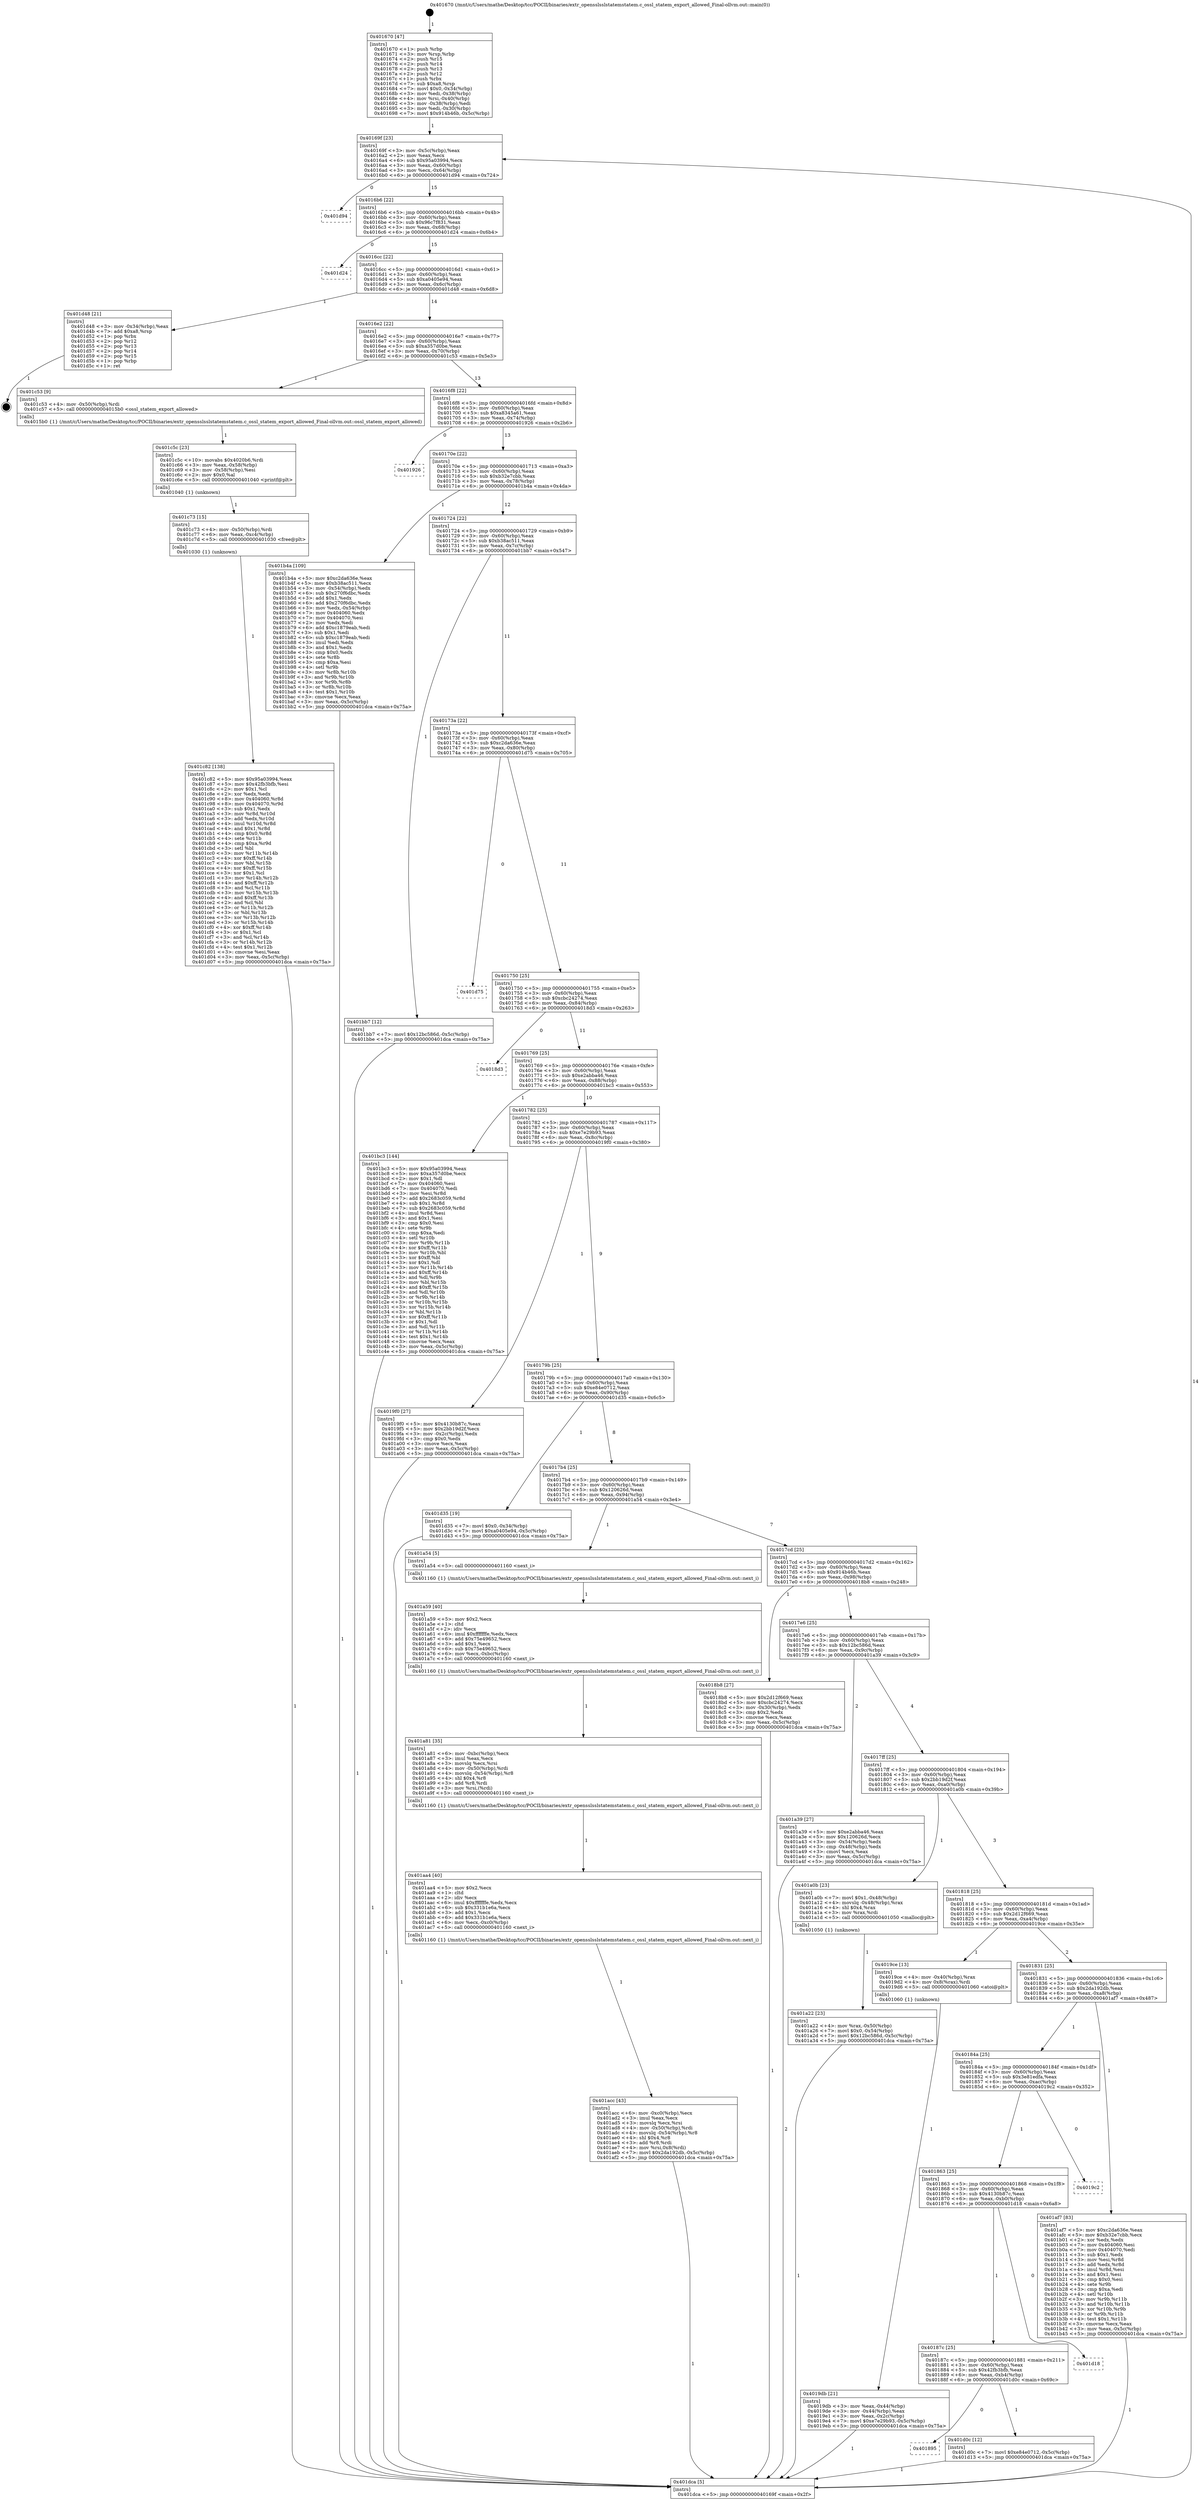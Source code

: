 digraph "0x401670" {
  label = "0x401670 (/mnt/c/Users/mathe/Desktop/tcc/POCII/binaries/extr_opensslsslstatemstatem.c_ossl_statem_export_allowed_Final-ollvm.out::main(0))"
  labelloc = "t"
  node[shape=record]

  Entry [label="",width=0.3,height=0.3,shape=circle,fillcolor=black,style=filled]
  "0x40169f" [label="{
     0x40169f [23]\l
     | [instrs]\l
     &nbsp;&nbsp;0x40169f \<+3\>: mov -0x5c(%rbp),%eax\l
     &nbsp;&nbsp;0x4016a2 \<+2\>: mov %eax,%ecx\l
     &nbsp;&nbsp;0x4016a4 \<+6\>: sub $0x95a03994,%ecx\l
     &nbsp;&nbsp;0x4016aa \<+3\>: mov %eax,-0x60(%rbp)\l
     &nbsp;&nbsp;0x4016ad \<+3\>: mov %ecx,-0x64(%rbp)\l
     &nbsp;&nbsp;0x4016b0 \<+6\>: je 0000000000401d94 \<main+0x724\>\l
  }"]
  "0x401d94" [label="{
     0x401d94\l
  }", style=dashed]
  "0x4016b6" [label="{
     0x4016b6 [22]\l
     | [instrs]\l
     &nbsp;&nbsp;0x4016b6 \<+5\>: jmp 00000000004016bb \<main+0x4b\>\l
     &nbsp;&nbsp;0x4016bb \<+3\>: mov -0x60(%rbp),%eax\l
     &nbsp;&nbsp;0x4016be \<+5\>: sub $0x96c7f831,%eax\l
     &nbsp;&nbsp;0x4016c3 \<+3\>: mov %eax,-0x68(%rbp)\l
     &nbsp;&nbsp;0x4016c6 \<+6\>: je 0000000000401d24 \<main+0x6b4\>\l
  }"]
  Exit [label="",width=0.3,height=0.3,shape=circle,fillcolor=black,style=filled,peripheries=2]
  "0x401d24" [label="{
     0x401d24\l
  }", style=dashed]
  "0x4016cc" [label="{
     0x4016cc [22]\l
     | [instrs]\l
     &nbsp;&nbsp;0x4016cc \<+5\>: jmp 00000000004016d1 \<main+0x61\>\l
     &nbsp;&nbsp;0x4016d1 \<+3\>: mov -0x60(%rbp),%eax\l
     &nbsp;&nbsp;0x4016d4 \<+5\>: sub $0xa0405e94,%eax\l
     &nbsp;&nbsp;0x4016d9 \<+3\>: mov %eax,-0x6c(%rbp)\l
     &nbsp;&nbsp;0x4016dc \<+6\>: je 0000000000401d48 \<main+0x6d8\>\l
  }"]
  "0x401895" [label="{
     0x401895\l
  }", style=dashed]
  "0x401d48" [label="{
     0x401d48 [21]\l
     | [instrs]\l
     &nbsp;&nbsp;0x401d48 \<+3\>: mov -0x34(%rbp),%eax\l
     &nbsp;&nbsp;0x401d4b \<+7\>: add $0xa8,%rsp\l
     &nbsp;&nbsp;0x401d52 \<+1\>: pop %rbx\l
     &nbsp;&nbsp;0x401d53 \<+2\>: pop %r12\l
     &nbsp;&nbsp;0x401d55 \<+2\>: pop %r13\l
     &nbsp;&nbsp;0x401d57 \<+2\>: pop %r14\l
     &nbsp;&nbsp;0x401d59 \<+2\>: pop %r15\l
     &nbsp;&nbsp;0x401d5b \<+1\>: pop %rbp\l
     &nbsp;&nbsp;0x401d5c \<+1\>: ret\l
  }"]
  "0x4016e2" [label="{
     0x4016e2 [22]\l
     | [instrs]\l
     &nbsp;&nbsp;0x4016e2 \<+5\>: jmp 00000000004016e7 \<main+0x77\>\l
     &nbsp;&nbsp;0x4016e7 \<+3\>: mov -0x60(%rbp),%eax\l
     &nbsp;&nbsp;0x4016ea \<+5\>: sub $0xa357d0be,%eax\l
     &nbsp;&nbsp;0x4016ef \<+3\>: mov %eax,-0x70(%rbp)\l
     &nbsp;&nbsp;0x4016f2 \<+6\>: je 0000000000401c53 \<main+0x5e3\>\l
  }"]
  "0x401d0c" [label="{
     0x401d0c [12]\l
     | [instrs]\l
     &nbsp;&nbsp;0x401d0c \<+7\>: movl $0xe84e0712,-0x5c(%rbp)\l
     &nbsp;&nbsp;0x401d13 \<+5\>: jmp 0000000000401dca \<main+0x75a\>\l
  }"]
  "0x401c53" [label="{
     0x401c53 [9]\l
     | [instrs]\l
     &nbsp;&nbsp;0x401c53 \<+4\>: mov -0x50(%rbp),%rdi\l
     &nbsp;&nbsp;0x401c57 \<+5\>: call 00000000004015b0 \<ossl_statem_export_allowed\>\l
     | [calls]\l
     &nbsp;&nbsp;0x4015b0 \{1\} (/mnt/c/Users/mathe/Desktop/tcc/POCII/binaries/extr_opensslsslstatemstatem.c_ossl_statem_export_allowed_Final-ollvm.out::ossl_statem_export_allowed)\l
  }"]
  "0x4016f8" [label="{
     0x4016f8 [22]\l
     | [instrs]\l
     &nbsp;&nbsp;0x4016f8 \<+5\>: jmp 00000000004016fd \<main+0x8d\>\l
     &nbsp;&nbsp;0x4016fd \<+3\>: mov -0x60(%rbp),%eax\l
     &nbsp;&nbsp;0x401700 \<+5\>: sub $0xa8345a61,%eax\l
     &nbsp;&nbsp;0x401705 \<+3\>: mov %eax,-0x74(%rbp)\l
     &nbsp;&nbsp;0x401708 \<+6\>: je 0000000000401926 \<main+0x2b6\>\l
  }"]
  "0x40187c" [label="{
     0x40187c [25]\l
     | [instrs]\l
     &nbsp;&nbsp;0x40187c \<+5\>: jmp 0000000000401881 \<main+0x211\>\l
     &nbsp;&nbsp;0x401881 \<+3\>: mov -0x60(%rbp),%eax\l
     &nbsp;&nbsp;0x401884 \<+5\>: sub $0x42fb3bfb,%eax\l
     &nbsp;&nbsp;0x401889 \<+6\>: mov %eax,-0xb4(%rbp)\l
     &nbsp;&nbsp;0x40188f \<+6\>: je 0000000000401d0c \<main+0x69c\>\l
  }"]
  "0x401926" [label="{
     0x401926\l
  }", style=dashed]
  "0x40170e" [label="{
     0x40170e [22]\l
     | [instrs]\l
     &nbsp;&nbsp;0x40170e \<+5\>: jmp 0000000000401713 \<main+0xa3\>\l
     &nbsp;&nbsp;0x401713 \<+3\>: mov -0x60(%rbp),%eax\l
     &nbsp;&nbsp;0x401716 \<+5\>: sub $0xb32e7cbb,%eax\l
     &nbsp;&nbsp;0x40171b \<+3\>: mov %eax,-0x78(%rbp)\l
     &nbsp;&nbsp;0x40171e \<+6\>: je 0000000000401b4a \<main+0x4da\>\l
  }"]
  "0x401d18" [label="{
     0x401d18\l
  }", style=dashed]
  "0x401b4a" [label="{
     0x401b4a [109]\l
     | [instrs]\l
     &nbsp;&nbsp;0x401b4a \<+5\>: mov $0xc2da636e,%eax\l
     &nbsp;&nbsp;0x401b4f \<+5\>: mov $0xb38ac511,%ecx\l
     &nbsp;&nbsp;0x401b54 \<+3\>: mov -0x54(%rbp),%edx\l
     &nbsp;&nbsp;0x401b57 \<+6\>: sub $0x270f6dbc,%edx\l
     &nbsp;&nbsp;0x401b5d \<+3\>: add $0x1,%edx\l
     &nbsp;&nbsp;0x401b60 \<+6\>: add $0x270f6dbc,%edx\l
     &nbsp;&nbsp;0x401b66 \<+3\>: mov %edx,-0x54(%rbp)\l
     &nbsp;&nbsp;0x401b69 \<+7\>: mov 0x404060,%edx\l
     &nbsp;&nbsp;0x401b70 \<+7\>: mov 0x404070,%esi\l
     &nbsp;&nbsp;0x401b77 \<+2\>: mov %edx,%edi\l
     &nbsp;&nbsp;0x401b79 \<+6\>: add $0xc1879eab,%edi\l
     &nbsp;&nbsp;0x401b7f \<+3\>: sub $0x1,%edi\l
     &nbsp;&nbsp;0x401b82 \<+6\>: sub $0xc1879eab,%edi\l
     &nbsp;&nbsp;0x401b88 \<+3\>: imul %edi,%edx\l
     &nbsp;&nbsp;0x401b8b \<+3\>: and $0x1,%edx\l
     &nbsp;&nbsp;0x401b8e \<+3\>: cmp $0x0,%edx\l
     &nbsp;&nbsp;0x401b91 \<+4\>: sete %r8b\l
     &nbsp;&nbsp;0x401b95 \<+3\>: cmp $0xa,%esi\l
     &nbsp;&nbsp;0x401b98 \<+4\>: setl %r9b\l
     &nbsp;&nbsp;0x401b9c \<+3\>: mov %r8b,%r10b\l
     &nbsp;&nbsp;0x401b9f \<+3\>: and %r9b,%r10b\l
     &nbsp;&nbsp;0x401ba2 \<+3\>: xor %r9b,%r8b\l
     &nbsp;&nbsp;0x401ba5 \<+3\>: or %r8b,%r10b\l
     &nbsp;&nbsp;0x401ba8 \<+4\>: test $0x1,%r10b\l
     &nbsp;&nbsp;0x401bac \<+3\>: cmovne %ecx,%eax\l
     &nbsp;&nbsp;0x401baf \<+3\>: mov %eax,-0x5c(%rbp)\l
     &nbsp;&nbsp;0x401bb2 \<+5\>: jmp 0000000000401dca \<main+0x75a\>\l
  }"]
  "0x401724" [label="{
     0x401724 [22]\l
     | [instrs]\l
     &nbsp;&nbsp;0x401724 \<+5\>: jmp 0000000000401729 \<main+0xb9\>\l
     &nbsp;&nbsp;0x401729 \<+3\>: mov -0x60(%rbp),%eax\l
     &nbsp;&nbsp;0x40172c \<+5\>: sub $0xb38ac511,%eax\l
     &nbsp;&nbsp;0x401731 \<+3\>: mov %eax,-0x7c(%rbp)\l
     &nbsp;&nbsp;0x401734 \<+6\>: je 0000000000401bb7 \<main+0x547\>\l
  }"]
  "0x401863" [label="{
     0x401863 [25]\l
     | [instrs]\l
     &nbsp;&nbsp;0x401863 \<+5\>: jmp 0000000000401868 \<main+0x1f8\>\l
     &nbsp;&nbsp;0x401868 \<+3\>: mov -0x60(%rbp),%eax\l
     &nbsp;&nbsp;0x40186b \<+5\>: sub $0x4130b87c,%eax\l
     &nbsp;&nbsp;0x401870 \<+6\>: mov %eax,-0xb0(%rbp)\l
     &nbsp;&nbsp;0x401876 \<+6\>: je 0000000000401d18 \<main+0x6a8\>\l
  }"]
  "0x401bb7" [label="{
     0x401bb7 [12]\l
     | [instrs]\l
     &nbsp;&nbsp;0x401bb7 \<+7\>: movl $0x12bc586d,-0x5c(%rbp)\l
     &nbsp;&nbsp;0x401bbe \<+5\>: jmp 0000000000401dca \<main+0x75a\>\l
  }"]
  "0x40173a" [label="{
     0x40173a [22]\l
     | [instrs]\l
     &nbsp;&nbsp;0x40173a \<+5\>: jmp 000000000040173f \<main+0xcf\>\l
     &nbsp;&nbsp;0x40173f \<+3\>: mov -0x60(%rbp),%eax\l
     &nbsp;&nbsp;0x401742 \<+5\>: sub $0xc2da636e,%eax\l
     &nbsp;&nbsp;0x401747 \<+3\>: mov %eax,-0x80(%rbp)\l
     &nbsp;&nbsp;0x40174a \<+6\>: je 0000000000401d75 \<main+0x705\>\l
  }"]
  "0x4019c2" [label="{
     0x4019c2\l
  }", style=dashed]
  "0x401d75" [label="{
     0x401d75\l
  }", style=dashed]
  "0x401750" [label="{
     0x401750 [25]\l
     | [instrs]\l
     &nbsp;&nbsp;0x401750 \<+5\>: jmp 0000000000401755 \<main+0xe5\>\l
     &nbsp;&nbsp;0x401755 \<+3\>: mov -0x60(%rbp),%eax\l
     &nbsp;&nbsp;0x401758 \<+5\>: sub $0xcbc24274,%eax\l
     &nbsp;&nbsp;0x40175d \<+6\>: mov %eax,-0x84(%rbp)\l
     &nbsp;&nbsp;0x401763 \<+6\>: je 00000000004018d3 \<main+0x263\>\l
  }"]
  "0x401c82" [label="{
     0x401c82 [138]\l
     | [instrs]\l
     &nbsp;&nbsp;0x401c82 \<+5\>: mov $0x95a03994,%eax\l
     &nbsp;&nbsp;0x401c87 \<+5\>: mov $0x42fb3bfb,%esi\l
     &nbsp;&nbsp;0x401c8c \<+2\>: mov $0x1,%cl\l
     &nbsp;&nbsp;0x401c8e \<+2\>: xor %edx,%edx\l
     &nbsp;&nbsp;0x401c90 \<+8\>: mov 0x404060,%r8d\l
     &nbsp;&nbsp;0x401c98 \<+8\>: mov 0x404070,%r9d\l
     &nbsp;&nbsp;0x401ca0 \<+3\>: sub $0x1,%edx\l
     &nbsp;&nbsp;0x401ca3 \<+3\>: mov %r8d,%r10d\l
     &nbsp;&nbsp;0x401ca6 \<+3\>: add %edx,%r10d\l
     &nbsp;&nbsp;0x401ca9 \<+4\>: imul %r10d,%r8d\l
     &nbsp;&nbsp;0x401cad \<+4\>: and $0x1,%r8d\l
     &nbsp;&nbsp;0x401cb1 \<+4\>: cmp $0x0,%r8d\l
     &nbsp;&nbsp;0x401cb5 \<+4\>: sete %r11b\l
     &nbsp;&nbsp;0x401cb9 \<+4\>: cmp $0xa,%r9d\l
     &nbsp;&nbsp;0x401cbd \<+3\>: setl %bl\l
     &nbsp;&nbsp;0x401cc0 \<+3\>: mov %r11b,%r14b\l
     &nbsp;&nbsp;0x401cc3 \<+4\>: xor $0xff,%r14b\l
     &nbsp;&nbsp;0x401cc7 \<+3\>: mov %bl,%r15b\l
     &nbsp;&nbsp;0x401cca \<+4\>: xor $0xff,%r15b\l
     &nbsp;&nbsp;0x401cce \<+3\>: xor $0x1,%cl\l
     &nbsp;&nbsp;0x401cd1 \<+3\>: mov %r14b,%r12b\l
     &nbsp;&nbsp;0x401cd4 \<+4\>: and $0xff,%r12b\l
     &nbsp;&nbsp;0x401cd8 \<+3\>: and %cl,%r11b\l
     &nbsp;&nbsp;0x401cdb \<+3\>: mov %r15b,%r13b\l
     &nbsp;&nbsp;0x401cde \<+4\>: and $0xff,%r13b\l
     &nbsp;&nbsp;0x401ce2 \<+2\>: and %cl,%bl\l
     &nbsp;&nbsp;0x401ce4 \<+3\>: or %r11b,%r12b\l
     &nbsp;&nbsp;0x401ce7 \<+3\>: or %bl,%r13b\l
     &nbsp;&nbsp;0x401cea \<+3\>: xor %r13b,%r12b\l
     &nbsp;&nbsp;0x401ced \<+3\>: or %r15b,%r14b\l
     &nbsp;&nbsp;0x401cf0 \<+4\>: xor $0xff,%r14b\l
     &nbsp;&nbsp;0x401cf4 \<+3\>: or $0x1,%cl\l
     &nbsp;&nbsp;0x401cf7 \<+3\>: and %cl,%r14b\l
     &nbsp;&nbsp;0x401cfa \<+3\>: or %r14b,%r12b\l
     &nbsp;&nbsp;0x401cfd \<+4\>: test $0x1,%r12b\l
     &nbsp;&nbsp;0x401d01 \<+3\>: cmovne %esi,%eax\l
     &nbsp;&nbsp;0x401d04 \<+3\>: mov %eax,-0x5c(%rbp)\l
     &nbsp;&nbsp;0x401d07 \<+5\>: jmp 0000000000401dca \<main+0x75a\>\l
  }"]
  "0x4018d3" [label="{
     0x4018d3\l
  }", style=dashed]
  "0x401769" [label="{
     0x401769 [25]\l
     | [instrs]\l
     &nbsp;&nbsp;0x401769 \<+5\>: jmp 000000000040176e \<main+0xfe\>\l
     &nbsp;&nbsp;0x40176e \<+3\>: mov -0x60(%rbp),%eax\l
     &nbsp;&nbsp;0x401771 \<+5\>: sub $0xe2abba46,%eax\l
     &nbsp;&nbsp;0x401776 \<+6\>: mov %eax,-0x88(%rbp)\l
     &nbsp;&nbsp;0x40177c \<+6\>: je 0000000000401bc3 \<main+0x553\>\l
  }"]
  "0x401c73" [label="{
     0x401c73 [15]\l
     | [instrs]\l
     &nbsp;&nbsp;0x401c73 \<+4\>: mov -0x50(%rbp),%rdi\l
     &nbsp;&nbsp;0x401c77 \<+6\>: mov %eax,-0xc4(%rbp)\l
     &nbsp;&nbsp;0x401c7d \<+5\>: call 0000000000401030 \<free@plt\>\l
     | [calls]\l
     &nbsp;&nbsp;0x401030 \{1\} (unknown)\l
  }"]
  "0x401bc3" [label="{
     0x401bc3 [144]\l
     | [instrs]\l
     &nbsp;&nbsp;0x401bc3 \<+5\>: mov $0x95a03994,%eax\l
     &nbsp;&nbsp;0x401bc8 \<+5\>: mov $0xa357d0be,%ecx\l
     &nbsp;&nbsp;0x401bcd \<+2\>: mov $0x1,%dl\l
     &nbsp;&nbsp;0x401bcf \<+7\>: mov 0x404060,%esi\l
     &nbsp;&nbsp;0x401bd6 \<+7\>: mov 0x404070,%edi\l
     &nbsp;&nbsp;0x401bdd \<+3\>: mov %esi,%r8d\l
     &nbsp;&nbsp;0x401be0 \<+7\>: add $0x2683c059,%r8d\l
     &nbsp;&nbsp;0x401be7 \<+4\>: sub $0x1,%r8d\l
     &nbsp;&nbsp;0x401beb \<+7\>: sub $0x2683c059,%r8d\l
     &nbsp;&nbsp;0x401bf2 \<+4\>: imul %r8d,%esi\l
     &nbsp;&nbsp;0x401bf6 \<+3\>: and $0x1,%esi\l
     &nbsp;&nbsp;0x401bf9 \<+3\>: cmp $0x0,%esi\l
     &nbsp;&nbsp;0x401bfc \<+4\>: sete %r9b\l
     &nbsp;&nbsp;0x401c00 \<+3\>: cmp $0xa,%edi\l
     &nbsp;&nbsp;0x401c03 \<+4\>: setl %r10b\l
     &nbsp;&nbsp;0x401c07 \<+3\>: mov %r9b,%r11b\l
     &nbsp;&nbsp;0x401c0a \<+4\>: xor $0xff,%r11b\l
     &nbsp;&nbsp;0x401c0e \<+3\>: mov %r10b,%bl\l
     &nbsp;&nbsp;0x401c11 \<+3\>: xor $0xff,%bl\l
     &nbsp;&nbsp;0x401c14 \<+3\>: xor $0x1,%dl\l
     &nbsp;&nbsp;0x401c17 \<+3\>: mov %r11b,%r14b\l
     &nbsp;&nbsp;0x401c1a \<+4\>: and $0xff,%r14b\l
     &nbsp;&nbsp;0x401c1e \<+3\>: and %dl,%r9b\l
     &nbsp;&nbsp;0x401c21 \<+3\>: mov %bl,%r15b\l
     &nbsp;&nbsp;0x401c24 \<+4\>: and $0xff,%r15b\l
     &nbsp;&nbsp;0x401c28 \<+3\>: and %dl,%r10b\l
     &nbsp;&nbsp;0x401c2b \<+3\>: or %r9b,%r14b\l
     &nbsp;&nbsp;0x401c2e \<+3\>: or %r10b,%r15b\l
     &nbsp;&nbsp;0x401c31 \<+3\>: xor %r15b,%r14b\l
     &nbsp;&nbsp;0x401c34 \<+3\>: or %bl,%r11b\l
     &nbsp;&nbsp;0x401c37 \<+4\>: xor $0xff,%r11b\l
     &nbsp;&nbsp;0x401c3b \<+3\>: or $0x1,%dl\l
     &nbsp;&nbsp;0x401c3e \<+3\>: and %dl,%r11b\l
     &nbsp;&nbsp;0x401c41 \<+3\>: or %r11b,%r14b\l
     &nbsp;&nbsp;0x401c44 \<+4\>: test $0x1,%r14b\l
     &nbsp;&nbsp;0x401c48 \<+3\>: cmovne %ecx,%eax\l
     &nbsp;&nbsp;0x401c4b \<+3\>: mov %eax,-0x5c(%rbp)\l
     &nbsp;&nbsp;0x401c4e \<+5\>: jmp 0000000000401dca \<main+0x75a\>\l
  }"]
  "0x401782" [label="{
     0x401782 [25]\l
     | [instrs]\l
     &nbsp;&nbsp;0x401782 \<+5\>: jmp 0000000000401787 \<main+0x117\>\l
     &nbsp;&nbsp;0x401787 \<+3\>: mov -0x60(%rbp),%eax\l
     &nbsp;&nbsp;0x40178a \<+5\>: sub $0xe7e29b93,%eax\l
     &nbsp;&nbsp;0x40178f \<+6\>: mov %eax,-0x8c(%rbp)\l
     &nbsp;&nbsp;0x401795 \<+6\>: je 00000000004019f0 \<main+0x380\>\l
  }"]
  "0x401c5c" [label="{
     0x401c5c [23]\l
     | [instrs]\l
     &nbsp;&nbsp;0x401c5c \<+10\>: movabs $0x4020b6,%rdi\l
     &nbsp;&nbsp;0x401c66 \<+3\>: mov %eax,-0x58(%rbp)\l
     &nbsp;&nbsp;0x401c69 \<+3\>: mov -0x58(%rbp),%esi\l
     &nbsp;&nbsp;0x401c6c \<+2\>: mov $0x0,%al\l
     &nbsp;&nbsp;0x401c6e \<+5\>: call 0000000000401040 \<printf@plt\>\l
     | [calls]\l
     &nbsp;&nbsp;0x401040 \{1\} (unknown)\l
  }"]
  "0x4019f0" [label="{
     0x4019f0 [27]\l
     | [instrs]\l
     &nbsp;&nbsp;0x4019f0 \<+5\>: mov $0x4130b87c,%eax\l
     &nbsp;&nbsp;0x4019f5 \<+5\>: mov $0x2bb19d2f,%ecx\l
     &nbsp;&nbsp;0x4019fa \<+3\>: mov -0x2c(%rbp),%edx\l
     &nbsp;&nbsp;0x4019fd \<+3\>: cmp $0x0,%edx\l
     &nbsp;&nbsp;0x401a00 \<+3\>: cmove %ecx,%eax\l
     &nbsp;&nbsp;0x401a03 \<+3\>: mov %eax,-0x5c(%rbp)\l
     &nbsp;&nbsp;0x401a06 \<+5\>: jmp 0000000000401dca \<main+0x75a\>\l
  }"]
  "0x40179b" [label="{
     0x40179b [25]\l
     | [instrs]\l
     &nbsp;&nbsp;0x40179b \<+5\>: jmp 00000000004017a0 \<main+0x130\>\l
     &nbsp;&nbsp;0x4017a0 \<+3\>: mov -0x60(%rbp),%eax\l
     &nbsp;&nbsp;0x4017a3 \<+5\>: sub $0xe84e0712,%eax\l
     &nbsp;&nbsp;0x4017a8 \<+6\>: mov %eax,-0x90(%rbp)\l
     &nbsp;&nbsp;0x4017ae \<+6\>: je 0000000000401d35 \<main+0x6c5\>\l
  }"]
  "0x40184a" [label="{
     0x40184a [25]\l
     | [instrs]\l
     &nbsp;&nbsp;0x40184a \<+5\>: jmp 000000000040184f \<main+0x1df\>\l
     &nbsp;&nbsp;0x40184f \<+3\>: mov -0x60(%rbp),%eax\l
     &nbsp;&nbsp;0x401852 \<+5\>: sub $0x3e81edfa,%eax\l
     &nbsp;&nbsp;0x401857 \<+6\>: mov %eax,-0xac(%rbp)\l
     &nbsp;&nbsp;0x40185d \<+6\>: je 00000000004019c2 \<main+0x352\>\l
  }"]
  "0x401d35" [label="{
     0x401d35 [19]\l
     | [instrs]\l
     &nbsp;&nbsp;0x401d35 \<+7\>: movl $0x0,-0x34(%rbp)\l
     &nbsp;&nbsp;0x401d3c \<+7\>: movl $0xa0405e94,-0x5c(%rbp)\l
     &nbsp;&nbsp;0x401d43 \<+5\>: jmp 0000000000401dca \<main+0x75a\>\l
  }"]
  "0x4017b4" [label="{
     0x4017b4 [25]\l
     | [instrs]\l
     &nbsp;&nbsp;0x4017b4 \<+5\>: jmp 00000000004017b9 \<main+0x149\>\l
     &nbsp;&nbsp;0x4017b9 \<+3\>: mov -0x60(%rbp),%eax\l
     &nbsp;&nbsp;0x4017bc \<+5\>: sub $0x120626d,%eax\l
     &nbsp;&nbsp;0x4017c1 \<+6\>: mov %eax,-0x94(%rbp)\l
     &nbsp;&nbsp;0x4017c7 \<+6\>: je 0000000000401a54 \<main+0x3e4\>\l
  }"]
  "0x401af7" [label="{
     0x401af7 [83]\l
     | [instrs]\l
     &nbsp;&nbsp;0x401af7 \<+5\>: mov $0xc2da636e,%eax\l
     &nbsp;&nbsp;0x401afc \<+5\>: mov $0xb32e7cbb,%ecx\l
     &nbsp;&nbsp;0x401b01 \<+2\>: xor %edx,%edx\l
     &nbsp;&nbsp;0x401b03 \<+7\>: mov 0x404060,%esi\l
     &nbsp;&nbsp;0x401b0a \<+7\>: mov 0x404070,%edi\l
     &nbsp;&nbsp;0x401b11 \<+3\>: sub $0x1,%edx\l
     &nbsp;&nbsp;0x401b14 \<+3\>: mov %esi,%r8d\l
     &nbsp;&nbsp;0x401b17 \<+3\>: add %edx,%r8d\l
     &nbsp;&nbsp;0x401b1a \<+4\>: imul %r8d,%esi\l
     &nbsp;&nbsp;0x401b1e \<+3\>: and $0x1,%esi\l
     &nbsp;&nbsp;0x401b21 \<+3\>: cmp $0x0,%esi\l
     &nbsp;&nbsp;0x401b24 \<+4\>: sete %r9b\l
     &nbsp;&nbsp;0x401b28 \<+3\>: cmp $0xa,%edi\l
     &nbsp;&nbsp;0x401b2b \<+4\>: setl %r10b\l
     &nbsp;&nbsp;0x401b2f \<+3\>: mov %r9b,%r11b\l
     &nbsp;&nbsp;0x401b32 \<+3\>: and %r10b,%r11b\l
     &nbsp;&nbsp;0x401b35 \<+3\>: xor %r10b,%r9b\l
     &nbsp;&nbsp;0x401b38 \<+3\>: or %r9b,%r11b\l
     &nbsp;&nbsp;0x401b3b \<+4\>: test $0x1,%r11b\l
     &nbsp;&nbsp;0x401b3f \<+3\>: cmovne %ecx,%eax\l
     &nbsp;&nbsp;0x401b42 \<+3\>: mov %eax,-0x5c(%rbp)\l
     &nbsp;&nbsp;0x401b45 \<+5\>: jmp 0000000000401dca \<main+0x75a\>\l
  }"]
  "0x401a54" [label="{
     0x401a54 [5]\l
     | [instrs]\l
     &nbsp;&nbsp;0x401a54 \<+5\>: call 0000000000401160 \<next_i\>\l
     | [calls]\l
     &nbsp;&nbsp;0x401160 \{1\} (/mnt/c/Users/mathe/Desktop/tcc/POCII/binaries/extr_opensslsslstatemstatem.c_ossl_statem_export_allowed_Final-ollvm.out::next_i)\l
  }"]
  "0x4017cd" [label="{
     0x4017cd [25]\l
     | [instrs]\l
     &nbsp;&nbsp;0x4017cd \<+5\>: jmp 00000000004017d2 \<main+0x162\>\l
     &nbsp;&nbsp;0x4017d2 \<+3\>: mov -0x60(%rbp),%eax\l
     &nbsp;&nbsp;0x4017d5 \<+5\>: sub $0x914b46b,%eax\l
     &nbsp;&nbsp;0x4017da \<+6\>: mov %eax,-0x98(%rbp)\l
     &nbsp;&nbsp;0x4017e0 \<+6\>: je 00000000004018b8 \<main+0x248\>\l
  }"]
  "0x401acc" [label="{
     0x401acc [43]\l
     | [instrs]\l
     &nbsp;&nbsp;0x401acc \<+6\>: mov -0xc0(%rbp),%ecx\l
     &nbsp;&nbsp;0x401ad2 \<+3\>: imul %eax,%ecx\l
     &nbsp;&nbsp;0x401ad5 \<+3\>: movslq %ecx,%rsi\l
     &nbsp;&nbsp;0x401ad8 \<+4\>: mov -0x50(%rbp),%rdi\l
     &nbsp;&nbsp;0x401adc \<+4\>: movslq -0x54(%rbp),%r8\l
     &nbsp;&nbsp;0x401ae0 \<+4\>: shl $0x4,%r8\l
     &nbsp;&nbsp;0x401ae4 \<+3\>: add %r8,%rdi\l
     &nbsp;&nbsp;0x401ae7 \<+4\>: mov %rsi,0x8(%rdi)\l
     &nbsp;&nbsp;0x401aeb \<+7\>: movl $0x2da192db,-0x5c(%rbp)\l
     &nbsp;&nbsp;0x401af2 \<+5\>: jmp 0000000000401dca \<main+0x75a\>\l
  }"]
  "0x4018b8" [label="{
     0x4018b8 [27]\l
     | [instrs]\l
     &nbsp;&nbsp;0x4018b8 \<+5\>: mov $0x2d12f669,%eax\l
     &nbsp;&nbsp;0x4018bd \<+5\>: mov $0xcbc24274,%ecx\l
     &nbsp;&nbsp;0x4018c2 \<+3\>: mov -0x30(%rbp),%edx\l
     &nbsp;&nbsp;0x4018c5 \<+3\>: cmp $0x2,%edx\l
     &nbsp;&nbsp;0x4018c8 \<+3\>: cmovne %ecx,%eax\l
     &nbsp;&nbsp;0x4018cb \<+3\>: mov %eax,-0x5c(%rbp)\l
     &nbsp;&nbsp;0x4018ce \<+5\>: jmp 0000000000401dca \<main+0x75a\>\l
  }"]
  "0x4017e6" [label="{
     0x4017e6 [25]\l
     | [instrs]\l
     &nbsp;&nbsp;0x4017e6 \<+5\>: jmp 00000000004017eb \<main+0x17b\>\l
     &nbsp;&nbsp;0x4017eb \<+3\>: mov -0x60(%rbp),%eax\l
     &nbsp;&nbsp;0x4017ee \<+5\>: sub $0x12bc586d,%eax\l
     &nbsp;&nbsp;0x4017f3 \<+6\>: mov %eax,-0x9c(%rbp)\l
     &nbsp;&nbsp;0x4017f9 \<+6\>: je 0000000000401a39 \<main+0x3c9\>\l
  }"]
  "0x401dca" [label="{
     0x401dca [5]\l
     | [instrs]\l
     &nbsp;&nbsp;0x401dca \<+5\>: jmp 000000000040169f \<main+0x2f\>\l
  }"]
  "0x401670" [label="{
     0x401670 [47]\l
     | [instrs]\l
     &nbsp;&nbsp;0x401670 \<+1\>: push %rbp\l
     &nbsp;&nbsp;0x401671 \<+3\>: mov %rsp,%rbp\l
     &nbsp;&nbsp;0x401674 \<+2\>: push %r15\l
     &nbsp;&nbsp;0x401676 \<+2\>: push %r14\l
     &nbsp;&nbsp;0x401678 \<+2\>: push %r13\l
     &nbsp;&nbsp;0x40167a \<+2\>: push %r12\l
     &nbsp;&nbsp;0x40167c \<+1\>: push %rbx\l
     &nbsp;&nbsp;0x40167d \<+7\>: sub $0xa8,%rsp\l
     &nbsp;&nbsp;0x401684 \<+7\>: movl $0x0,-0x34(%rbp)\l
     &nbsp;&nbsp;0x40168b \<+3\>: mov %edi,-0x38(%rbp)\l
     &nbsp;&nbsp;0x40168e \<+4\>: mov %rsi,-0x40(%rbp)\l
     &nbsp;&nbsp;0x401692 \<+3\>: mov -0x38(%rbp),%edi\l
     &nbsp;&nbsp;0x401695 \<+3\>: mov %edi,-0x30(%rbp)\l
     &nbsp;&nbsp;0x401698 \<+7\>: movl $0x914b46b,-0x5c(%rbp)\l
  }"]
  "0x401aa4" [label="{
     0x401aa4 [40]\l
     | [instrs]\l
     &nbsp;&nbsp;0x401aa4 \<+5\>: mov $0x2,%ecx\l
     &nbsp;&nbsp;0x401aa9 \<+1\>: cltd\l
     &nbsp;&nbsp;0x401aaa \<+2\>: idiv %ecx\l
     &nbsp;&nbsp;0x401aac \<+6\>: imul $0xfffffffe,%edx,%ecx\l
     &nbsp;&nbsp;0x401ab2 \<+6\>: sub $0x331b1e6a,%ecx\l
     &nbsp;&nbsp;0x401ab8 \<+3\>: add $0x1,%ecx\l
     &nbsp;&nbsp;0x401abb \<+6\>: add $0x331b1e6a,%ecx\l
     &nbsp;&nbsp;0x401ac1 \<+6\>: mov %ecx,-0xc0(%rbp)\l
     &nbsp;&nbsp;0x401ac7 \<+5\>: call 0000000000401160 \<next_i\>\l
     | [calls]\l
     &nbsp;&nbsp;0x401160 \{1\} (/mnt/c/Users/mathe/Desktop/tcc/POCII/binaries/extr_opensslsslstatemstatem.c_ossl_statem_export_allowed_Final-ollvm.out::next_i)\l
  }"]
  "0x401a39" [label="{
     0x401a39 [27]\l
     | [instrs]\l
     &nbsp;&nbsp;0x401a39 \<+5\>: mov $0xe2abba46,%eax\l
     &nbsp;&nbsp;0x401a3e \<+5\>: mov $0x120626d,%ecx\l
     &nbsp;&nbsp;0x401a43 \<+3\>: mov -0x54(%rbp),%edx\l
     &nbsp;&nbsp;0x401a46 \<+3\>: cmp -0x48(%rbp),%edx\l
     &nbsp;&nbsp;0x401a49 \<+3\>: cmovl %ecx,%eax\l
     &nbsp;&nbsp;0x401a4c \<+3\>: mov %eax,-0x5c(%rbp)\l
     &nbsp;&nbsp;0x401a4f \<+5\>: jmp 0000000000401dca \<main+0x75a\>\l
  }"]
  "0x4017ff" [label="{
     0x4017ff [25]\l
     | [instrs]\l
     &nbsp;&nbsp;0x4017ff \<+5\>: jmp 0000000000401804 \<main+0x194\>\l
     &nbsp;&nbsp;0x401804 \<+3\>: mov -0x60(%rbp),%eax\l
     &nbsp;&nbsp;0x401807 \<+5\>: sub $0x2bb19d2f,%eax\l
     &nbsp;&nbsp;0x40180c \<+6\>: mov %eax,-0xa0(%rbp)\l
     &nbsp;&nbsp;0x401812 \<+6\>: je 0000000000401a0b \<main+0x39b\>\l
  }"]
  "0x401a81" [label="{
     0x401a81 [35]\l
     | [instrs]\l
     &nbsp;&nbsp;0x401a81 \<+6\>: mov -0xbc(%rbp),%ecx\l
     &nbsp;&nbsp;0x401a87 \<+3\>: imul %eax,%ecx\l
     &nbsp;&nbsp;0x401a8a \<+3\>: movslq %ecx,%rsi\l
     &nbsp;&nbsp;0x401a8d \<+4\>: mov -0x50(%rbp),%rdi\l
     &nbsp;&nbsp;0x401a91 \<+4\>: movslq -0x54(%rbp),%r8\l
     &nbsp;&nbsp;0x401a95 \<+4\>: shl $0x4,%r8\l
     &nbsp;&nbsp;0x401a99 \<+3\>: add %r8,%rdi\l
     &nbsp;&nbsp;0x401a9c \<+3\>: mov %rsi,(%rdi)\l
     &nbsp;&nbsp;0x401a9f \<+5\>: call 0000000000401160 \<next_i\>\l
     | [calls]\l
     &nbsp;&nbsp;0x401160 \{1\} (/mnt/c/Users/mathe/Desktop/tcc/POCII/binaries/extr_opensslsslstatemstatem.c_ossl_statem_export_allowed_Final-ollvm.out::next_i)\l
  }"]
  "0x401a0b" [label="{
     0x401a0b [23]\l
     | [instrs]\l
     &nbsp;&nbsp;0x401a0b \<+7\>: movl $0x1,-0x48(%rbp)\l
     &nbsp;&nbsp;0x401a12 \<+4\>: movslq -0x48(%rbp),%rax\l
     &nbsp;&nbsp;0x401a16 \<+4\>: shl $0x4,%rax\l
     &nbsp;&nbsp;0x401a1a \<+3\>: mov %rax,%rdi\l
     &nbsp;&nbsp;0x401a1d \<+5\>: call 0000000000401050 \<malloc@plt\>\l
     | [calls]\l
     &nbsp;&nbsp;0x401050 \{1\} (unknown)\l
  }"]
  "0x401818" [label="{
     0x401818 [25]\l
     | [instrs]\l
     &nbsp;&nbsp;0x401818 \<+5\>: jmp 000000000040181d \<main+0x1ad\>\l
     &nbsp;&nbsp;0x40181d \<+3\>: mov -0x60(%rbp),%eax\l
     &nbsp;&nbsp;0x401820 \<+5\>: sub $0x2d12f669,%eax\l
     &nbsp;&nbsp;0x401825 \<+6\>: mov %eax,-0xa4(%rbp)\l
     &nbsp;&nbsp;0x40182b \<+6\>: je 00000000004019ce \<main+0x35e\>\l
  }"]
  "0x401a59" [label="{
     0x401a59 [40]\l
     | [instrs]\l
     &nbsp;&nbsp;0x401a59 \<+5\>: mov $0x2,%ecx\l
     &nbsp;&nbsp;0x401a5e \<+1\>: cltd\l
     &nbsp;&nbsp;0x401a5f \<+2\>: idiv %ecx\l
     &nbsp;&nbsp;0x401a61 \<+6\>: imul $0xfffffffe,%edx,%ecx\l
     &nbsp;&nbsp;0x401a67 \<+6\>: add $0x75e49652,%ecx\l
     &nbsp;&nbsp;0x401a6d \<+3\>: add $0x1,%ecx\l
     &nbsp;&nbsp;0x401a70 \<+6\>: sub $0x75e49652,%ecx\l
     &nbsp;&nbsp;0x401a76 \<+6\>: mov %ecx,-0xbc(%rbp)\l
     &nbsp;&nbsp;0x401a7c \<+5\>: call 0000000000401160 \<next_i\>\l
     | [calls]\l
     &nbsp;&nbsp;0x401160 \{1\} (/mnt/c/Users/mathe/Desktop/tcc/POCII/binaries/extr_opensslsslstatemstatem.c_ossl_statem_export_allowed_Final-ollvm.out::next_i)\l
  }"]
  "0x4019ce" [label="{
     0x4019ce [13]\l
     | [instrs]\l
     &nbsp;&nbsp;0x4019ce \<+4\>: mov -0x40(%rbp),%rax\l
     &nbsp;&nbsp;0x4019d2 \<+4\>: mov 0x8(%rax),%rdi\l
     &nbsp;&nbsp;0x4019d6 \<+5\>: call 0000000000401060 \<atoi@plt\>\l
     | [calls]\l
     &nbsp;&nbsp;0x401060 \{1\} (unknown)\l
  }"]
  "0x401831" [label="{
     0x401831 [25]\l
     | [instrs]\l
     &nbsp;&nbsp;0x401831 \<+5\>: jmp 0000000000401836 \<main+0x1c6\>\l
     &nbsp;&nbsp;0x401836 \<+3\>: mov -0x60(%rbp),%eax\l
     &nbsp;&nbsp;0x401839 \<+5\>: sub $0x2da192db,%eax\l
     &nbsp;&nbsp;0x40183e \<+6\>: mov %eax,-0xa8(%rbp)\l
     &nbsp;&nbsp;0x401844 \<+6\>: je 0000000000401af7 \<main+0x487\>\l
  }"]
  "0x4019db" [label="{
     0x4019db [21]\l
     | [instrs]\l
     &nbsp;&nbsp;0x4019db \<+3\>: mov %eax,-0x44(%rbp)\l
     &nbsp;&nbsp;0x4019de \<+3\>: mov -0x44(%rbp),%eax\l
     &nbsp;&nbsp;0x4019e1 \<+3\>: mov %eax,-0x2c(%rbp)\l
     &nbsp;&nbsp;0x4019e4 \<+7\>: movl $0xe7e29b93,-0x5c(%rbp)\l
     &nbsp;&nbsp;0x4019eb \<+5\>: jmp 0000000000401dca \<main+0x75a\>\l
  }"]
  "0x401a22" [label="{
     0x401a22 [23]\l
     | [instrs]\l
     &nbsp;&nbsp;0x401a22 \<+4\>: mov %rax,-0x50(%rbp)\l
     &nbsp;&nbsp;0x401a26 \<+7\>: movl $0x0,-0x54(%rbp)\l
     &nbsp;&nbsp;0x401a2d \<+7\>: movl $0x12bc586d,-0x5c(%rbp)\l
     &nbsp;&nbsp;0x401a34 \<+5\>: jmp 0000000000401dca \<main+0x75a\>\l
  }"]
  Entry -> "0x401670" [label=" 1"]
  "0x40169f" -> "0x401d94" [label=" 0"]
  "0x40169f" -> "0x4016b6" [label=" 15"]
  "0x401d48" -> Exit [label=" 1"]
  "0x4016b6" -> "0x401d24" [label=" 0"]
  "0x4016b6" -> "0x4016cc" [label=" 15"]
  "0x401d35" -> "0x401dca" [label=" 1"]
  "0x4016cc" -> "0x401d48" [label=" 1"]
  "0x4016cc" -> "0x4016e2" [label=" 14"]
  "0x401d0c" -> "0x401dca" [label=" 1"]
  "0x4016e2" -> "0x401c53" [label=" 1"]
  "0x4016e2" -> "0x4016f8" [label=" 13"]
  "0x40187c" -> "0x401895" [label=" 0"]
  "0x4016f8" -> "0x401926" [label=" 0"]
  "0x4016f8" -> "0x40170e" [label=" 13"]
  "0x40187c" -> "0x401d0c" [label=" 1"]
  "0x40170e" -> "0x401b4a" [label=" 1"]
  "0x40170e" -> "0x401724" [label=" 12"]
  "0x401863" -> "0x40187c" [label=" 1"]
  "0x401724" -> "0x401bb7" [label=" 1"]
  "0x401724" -> "0x40173a" [label=" 11"]
  "0x401863" -> "0x401d18" [label=" 0"]
  "0x40173a" -> "0x401d75" [label=" 0"]
  "0x40173a" -> "0x401750" [label=" 11"]
  "0x40184a" -> "0x401863" [label=" 1"]
  "0x401750" -> "0x4018d3" [label=" 0"]
  "0x401750" -> "0x401769" [label=" 11"]
  "0x40184a" -> "0x4019c2" [label=" 0"]
  "0x401769" -> "0x401bc3" [label=" 1"]
  "0x401769" -> "0x401782" [label=" 10"]
  "0x401c82" -> "0x401dca" [label=" 1"]
  "0x401782" -> "0x4019f0" [label=" 1"]
  "0x401782" -> "0x40179b" [label=" 9"]
  "0x401c73" -> "0x401c82" [label=" 1"]
  "0x40179b" -> "0x401d35" [label=" 1"]
  "0x40179b" -> "0x4017b4" [label=" 8"]
  "0x401c5c" -> "0x401c73" [label=" 1"]
  "0x4017b4" -> "0x401a54" [label=" 1"]
  "0x4017b4" -> "0x4017cd" [label=" 7"]
  "0x401c53" -> "0x401c5c" [label=" 1"]
  "0x4017cd" -> "0x4018b8" [label=" 1"]
  "0x4017cd" -> "0x4017e6" [label=" 6"]
  "0x4018b8" -> "0x401dca" [label=" 1"]
  "0x401670" -> "0x40169f" [label=" 1"]
  "0x401dca" -> "0x40169f" [label=" 14"]
  "0x401bb7" -> "0x401dca" [label=" 1"]
  "0x4017e6" -> "0x401a39" [label=" 2"]
  "0x4017e6" -> "0x4017ff" [label=" 4"]
  "0x401b4a" -> "0x401dca" [label=" 1"]
  "0x4017ff" -> "0x401a0b" [label=" 1"]
  "0x4017ff" -> "0x401818" [label=" 3"]
  "0x401af7" -> "0x401dca" [label=" 1"]
  "0x401818" -> "0x4019ce" [label=" 1"]
  "0x401818" -> "0x401831" [label=" 2"]
  "0x4019ce" -> "0x4019db" [label=" 1"]
  "0x4019db" -> "0x401dca" [label=" 1"]
  "0x4019f0" -> "0x401dca" [label=" 1"]
  "0x401a0b" -> "0x401a22" [label=" 1"]
  "0x401a22" -> "0x401dca" [label=" 1"]
  "0x401a39" -> "0x401dca" [label=" 2"]
  "0x401a54" -> "0x401a59" [label=" 1"]
  "0x401a59" -> "0x401a81" [label=" 1"]
  "0x401a81" -> "0x401aa4" [label=" 1"]
  "0x401aa4" -> "0x401acc" [label=" 1"]
  "0x401acc" -> "0x401dca" [label=" 1"]
  "0x401bc3" -> "0x401dca" [label=" 1"]
  "0x401831" -> "0x401af7" [label=" 1"]
  "0x401831" -> "0x40184a" [label=" 1"]
}
